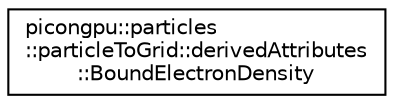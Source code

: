 digraph "Graphical Class Hierarchy"
{
 // LATEX_PDF_SIZE
  edge [fontname="Helvetica",fontsize="10",labelfontname="Helvetica",labelfontsize="10"];
  node [fontname="Helvetica",fontsize="10",shape=record];
  rankdir="LR";
  Node0 [label="picongpu::particles\l::particleToGrid::derivedAttributes\l::BoundElectronDensity",height=0.2,width=0.4,color="black", fillcolor="white", style="filled",URL="$structpicongpu_1_1particles_1_1particle_to_grid_1_1derived_attributes_1_1_bound_electron_density.html",tooltip="Density of Bound Electrons Operation for Particle to Grid Projections."];
}
